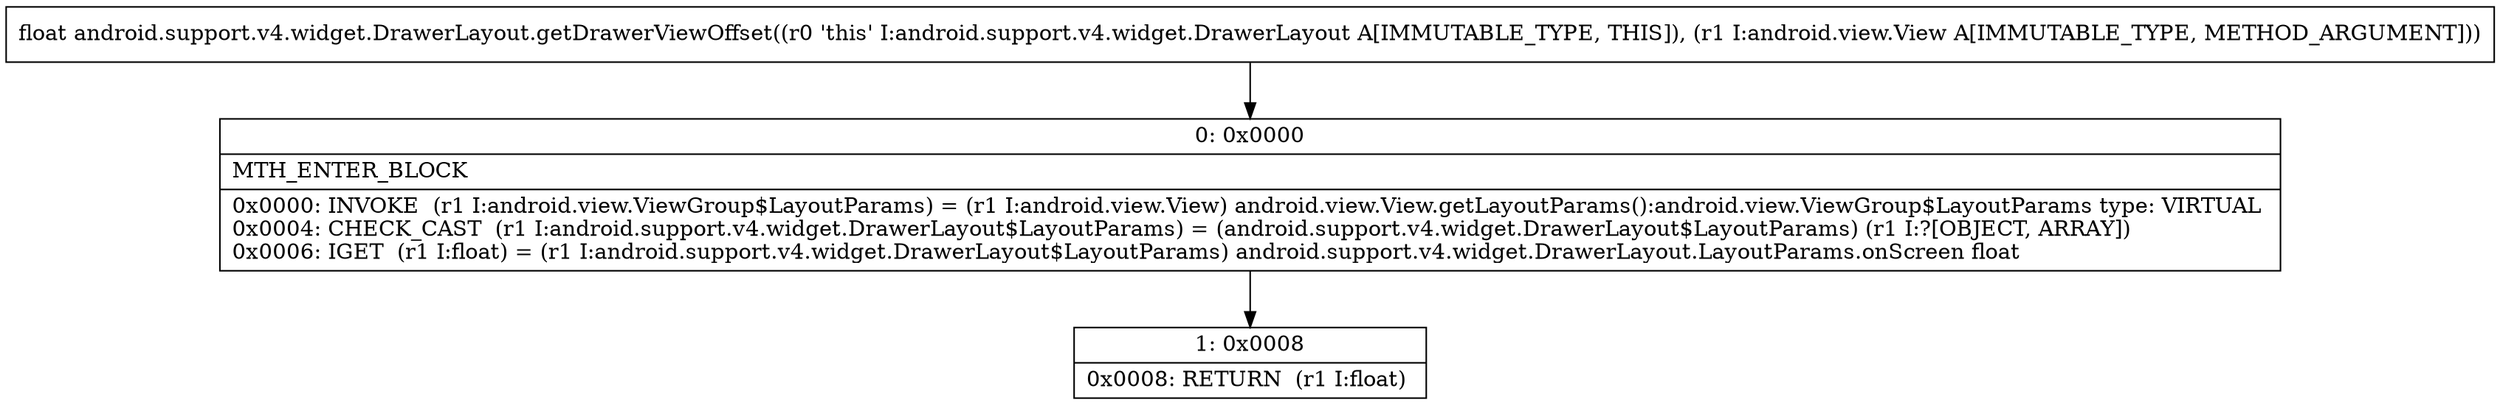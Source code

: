 digraph "CFG forandroid.support.v4.widget.DrawerLayout.getDrawerViewOffset(Landroid\/view\/View;)F" {
Node_0 [shape=record,label="{0\:\ 0x0000|MTH_ENTER_BLOCK\l|0x0000: INVOKE  (r1 I:android.view.ViewGroup$LayoutParams) = (r1 I:android.view.View) android.view.View.getLayoutParams():android.view.ViewGroup$LayoutParams type: VIRTUAL \l0x0004: CHECK_CAST  (r1 I:android.support.v4.widget.DrawerLayout$LayoutParams) = (android.support.v4.widget.DrawerLayout$LayoutParams) (r1 I:?[OBJECT, ARRAY]) \l0x0006: IGET  (r1 I:float) = (r1 I:android.support.v4.widget.DrawerLayout$LayoutParams) android.support.v4.widget.DrawerLayout.LayoutParams.onScreen float \l}"];
Node_1 [shape=record,label="{1\:\ 0x0008|0x0008: RETURN  (r1 I:float) \l}"];
MethodNode[shape=record,label="{float android.support.v4.widget.DrawerLayout.getDrawerViewOffset((r0 'this' I:android.support.v4.widget.DrawerLayout A[IMMUTABLE_TYPE, THIS]), (r1 I:android.view.View A[IMMUTABLE_TYPE, METHOD_ARGUMENT])) }"];
MethodNode -> Node_0;
Node_0 -> Node_1;
}

